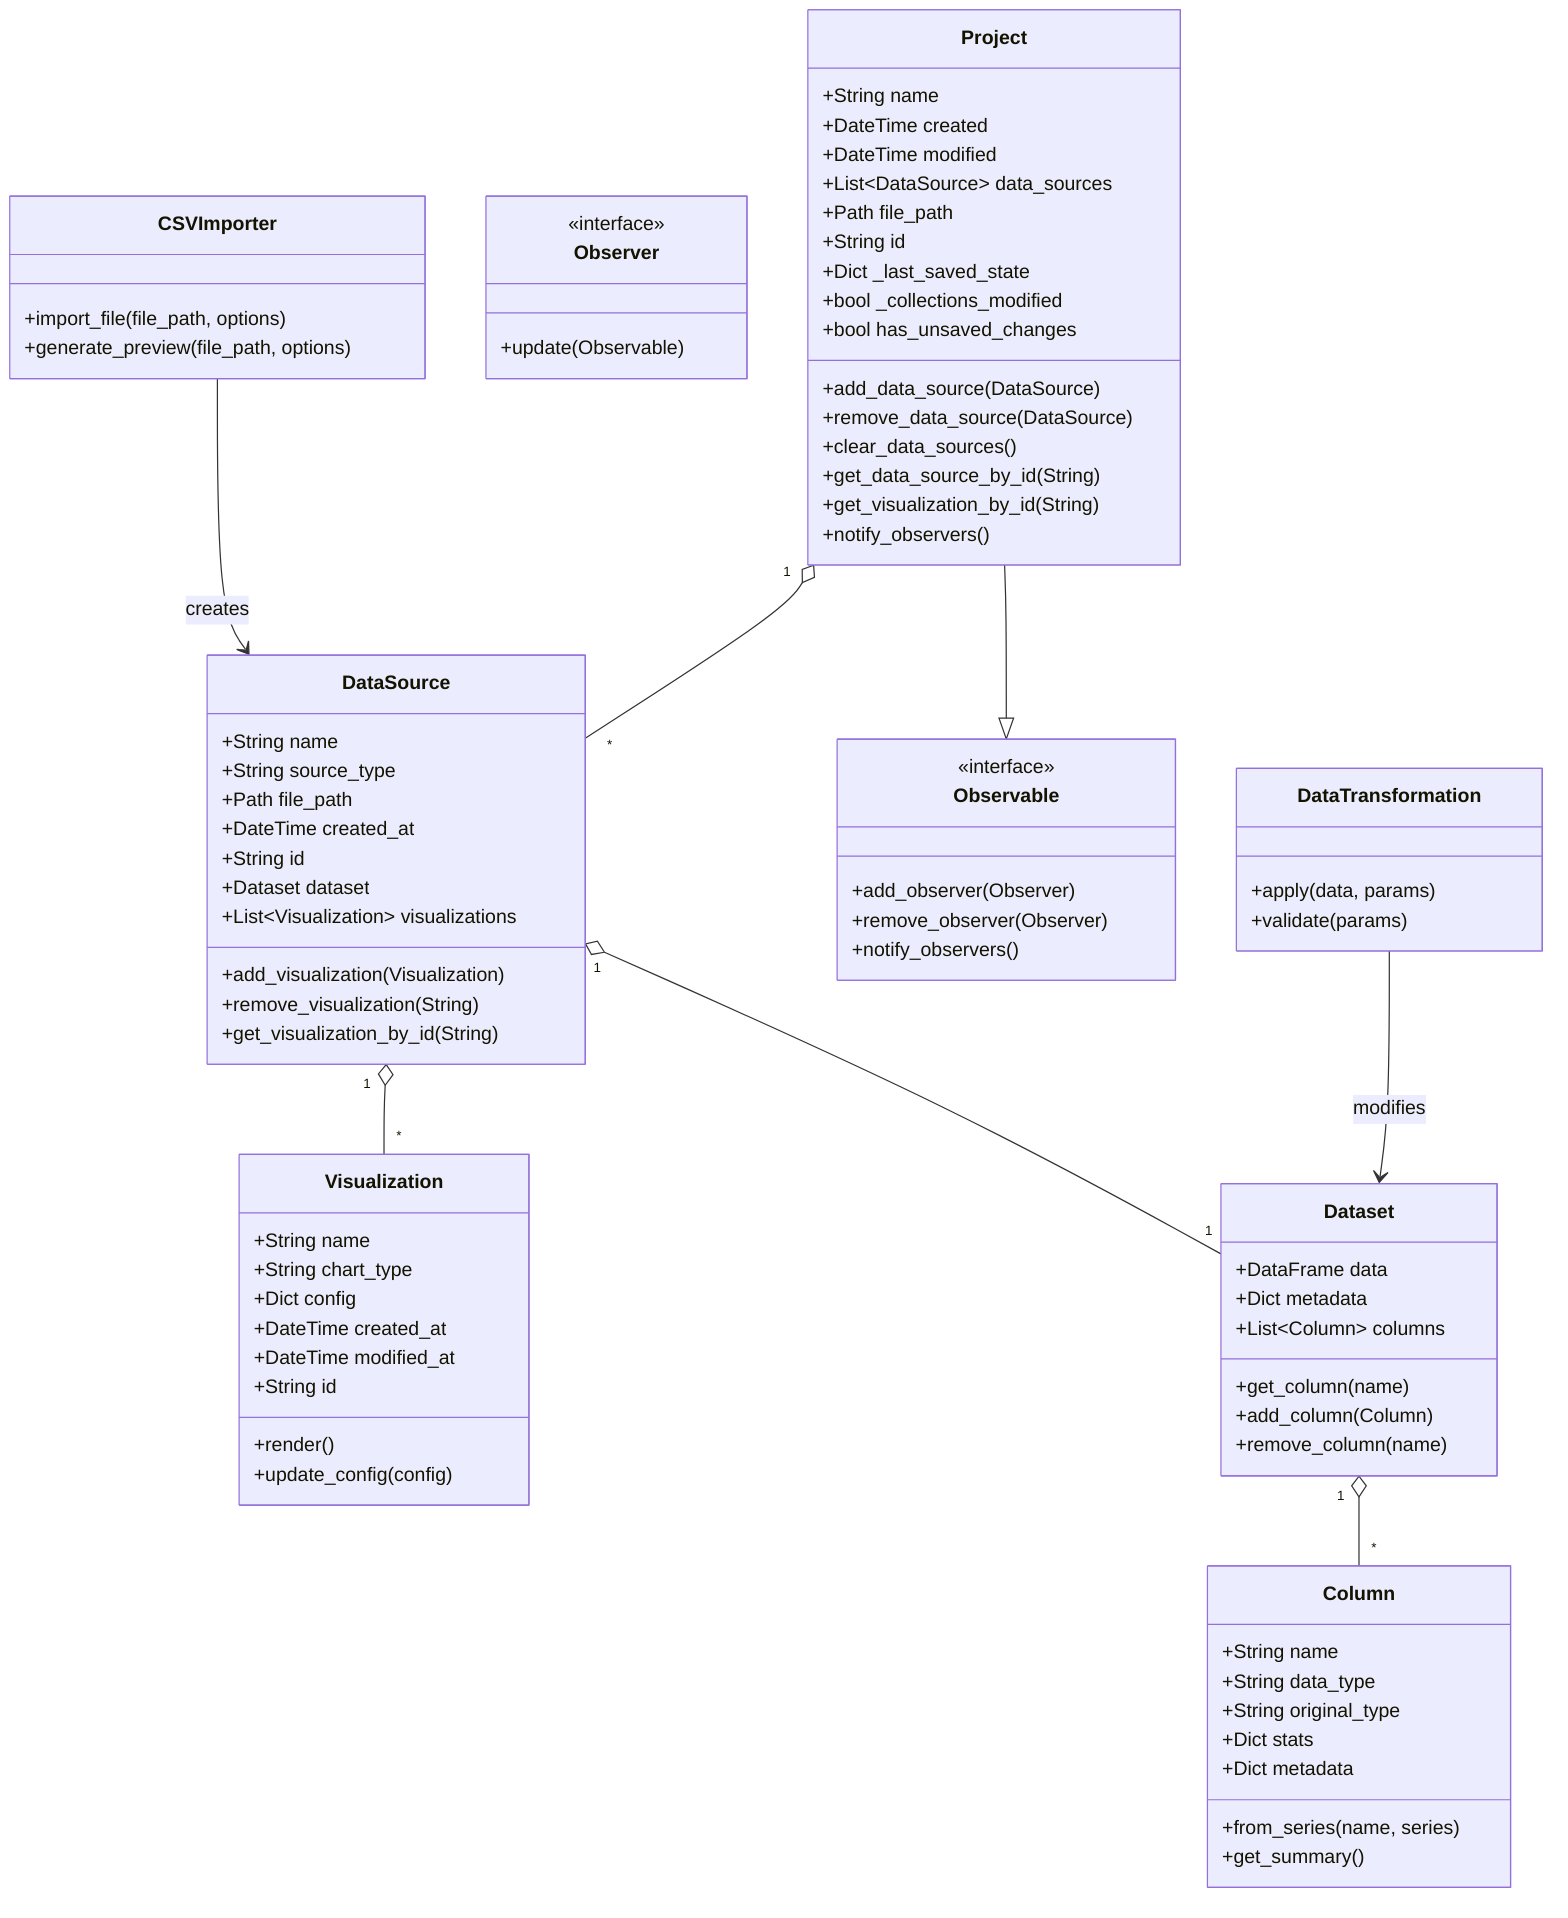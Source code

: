 classDiagram
    class Project {
        +String name
        +DateTime created
        +DateTime modified
        +List~DataSource~ data_sources
        +Path file_path
        +String id
        +Dict _last_saved_state
        +bool _collections_modified
        +bool has_unsaved_changes
        +add_data_source(DataSource)
        +remove_data_source(DataSource)
        +clear_data_sources()
        +get_data_source_by_id(String)
        +get_visualization_by_id(String)
        +notify_observers()
    }

    class DataSource {
        +String name
        +String source_type
        +Path file_path
        +DateTime created_at
        +String id
        +Dataset dataset
        +List~Visualization~ visualizations
        +add_visualization(Visualization)
        +remove_visualization(String)
        +get_visualization_by_id(String)
    }

    class Dataset {
        +DataFrame data
        +Dict metadata
        +List~Column~ columns
        +get_column(name)
        +add_column(Column)
        +remove_column(name)
    }

    class Column {
        +String name
        +String data_type
        +String original_type
        +Dict stats
        +Dict metadata
        +from_series(name, series)
        +get_summary()
    }

    class Visualization {
        +String name
        +String chart_type
        +Dict config
        +DateTime created_at
        +DateTime modified_at
        +String id
        +render()
        +update_config(config)
    }

    class Observable {
        <<interface>>
        +add_observer(Observer)
        +remove_observer(Observer)
        +notify_observers()
    }

    class Observer {
        <<interface>>
        +update(Observable)
    }

    class CSVImporter {
        +import_file(file_path, options)
        +generate_preview(file_path, options)
    }

    class DataTransformation {
        +apply(data, params)
        +validate(params)
    }

    Project --|> Observable
    Project "1" o-- "*" DataSource
    DataSource "1" o-- "1" Dataset
    DataSource "1" o-- "*" Visualization
    Dataset "1" o-- "*" Column
    CSVImporter --> DataSource : creates
    DataTransformation --> Dataset : modifies